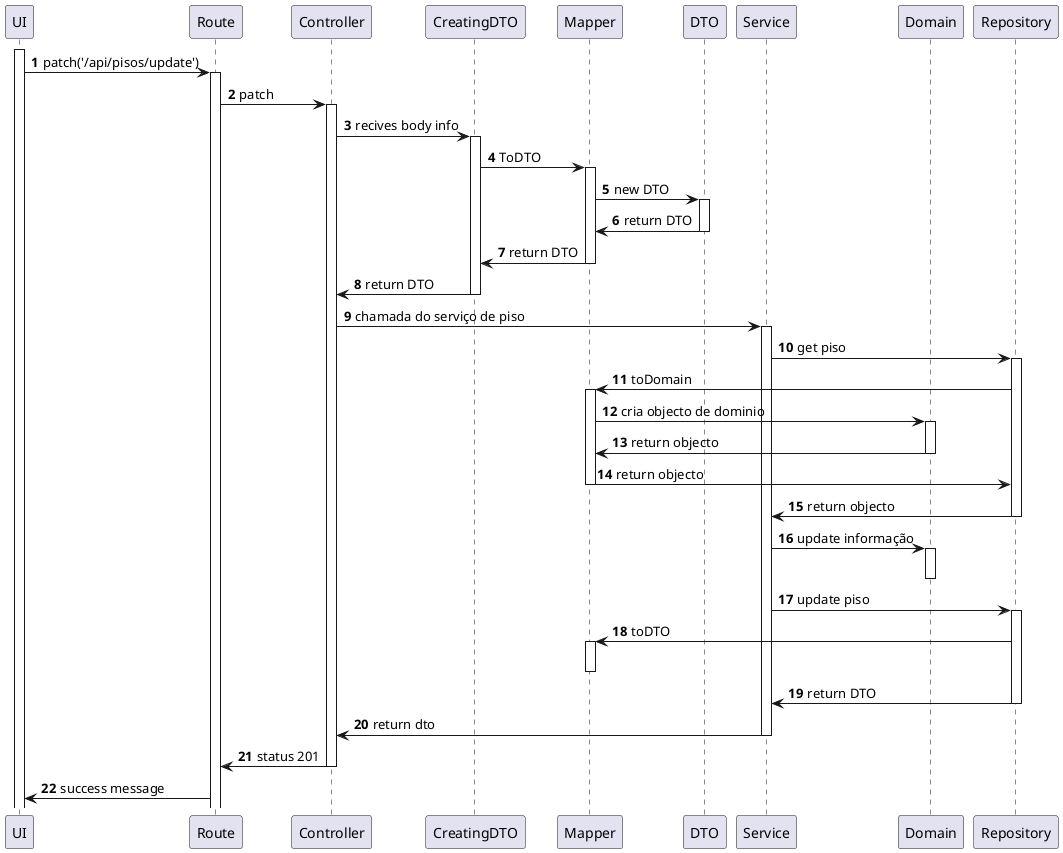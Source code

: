 @startuml
'https://plantuml.com/sequence-diagram

autonumber

participant UI as UI
participant Route  as R
participant Controller as C
participant CreatingDTO as CDTO
participant Mapper as M
participant DTO as DTO
participant Service as S
participant Domain as D
participant Repository as Repo


activate UI

UI -> R : patch('/api/pisos/update')

activate R

R -> C : patch

activate C

C -> CDTO : recives body info

activate CDTO

CDTO -> M : ToDTO

activate M

M -> DTO : new DTO

activate DTO

DTO -> M : return DTO

deactivate DTO

M -> CDTO : return DTO

deactivate M

CDTO -> C : return DTO

deactivate CDTO

C -> S : chamada do serviço de piso

activate S

S -> Repo : get piso

activate Repo

Repo -> M : toDomain

activate M

M -> D : cria objecto de dominio

activate D

D -> M : return objecto

deactivate D

M -> Repo : return objecto

deactivate M

Repo -> S : return objecto

deactivate Repo

S -> D : update informação

activate D
deactivate D

S-> Repo : update piso

activate Repo

Repo -> M : toDTO

activate M
deactivate M

Repo -> S : return DTO

deactivate Repo

S-> C : return dto

deactivate S

C -> R : status 201

deactivate C

R -> UI : success message

@enduml